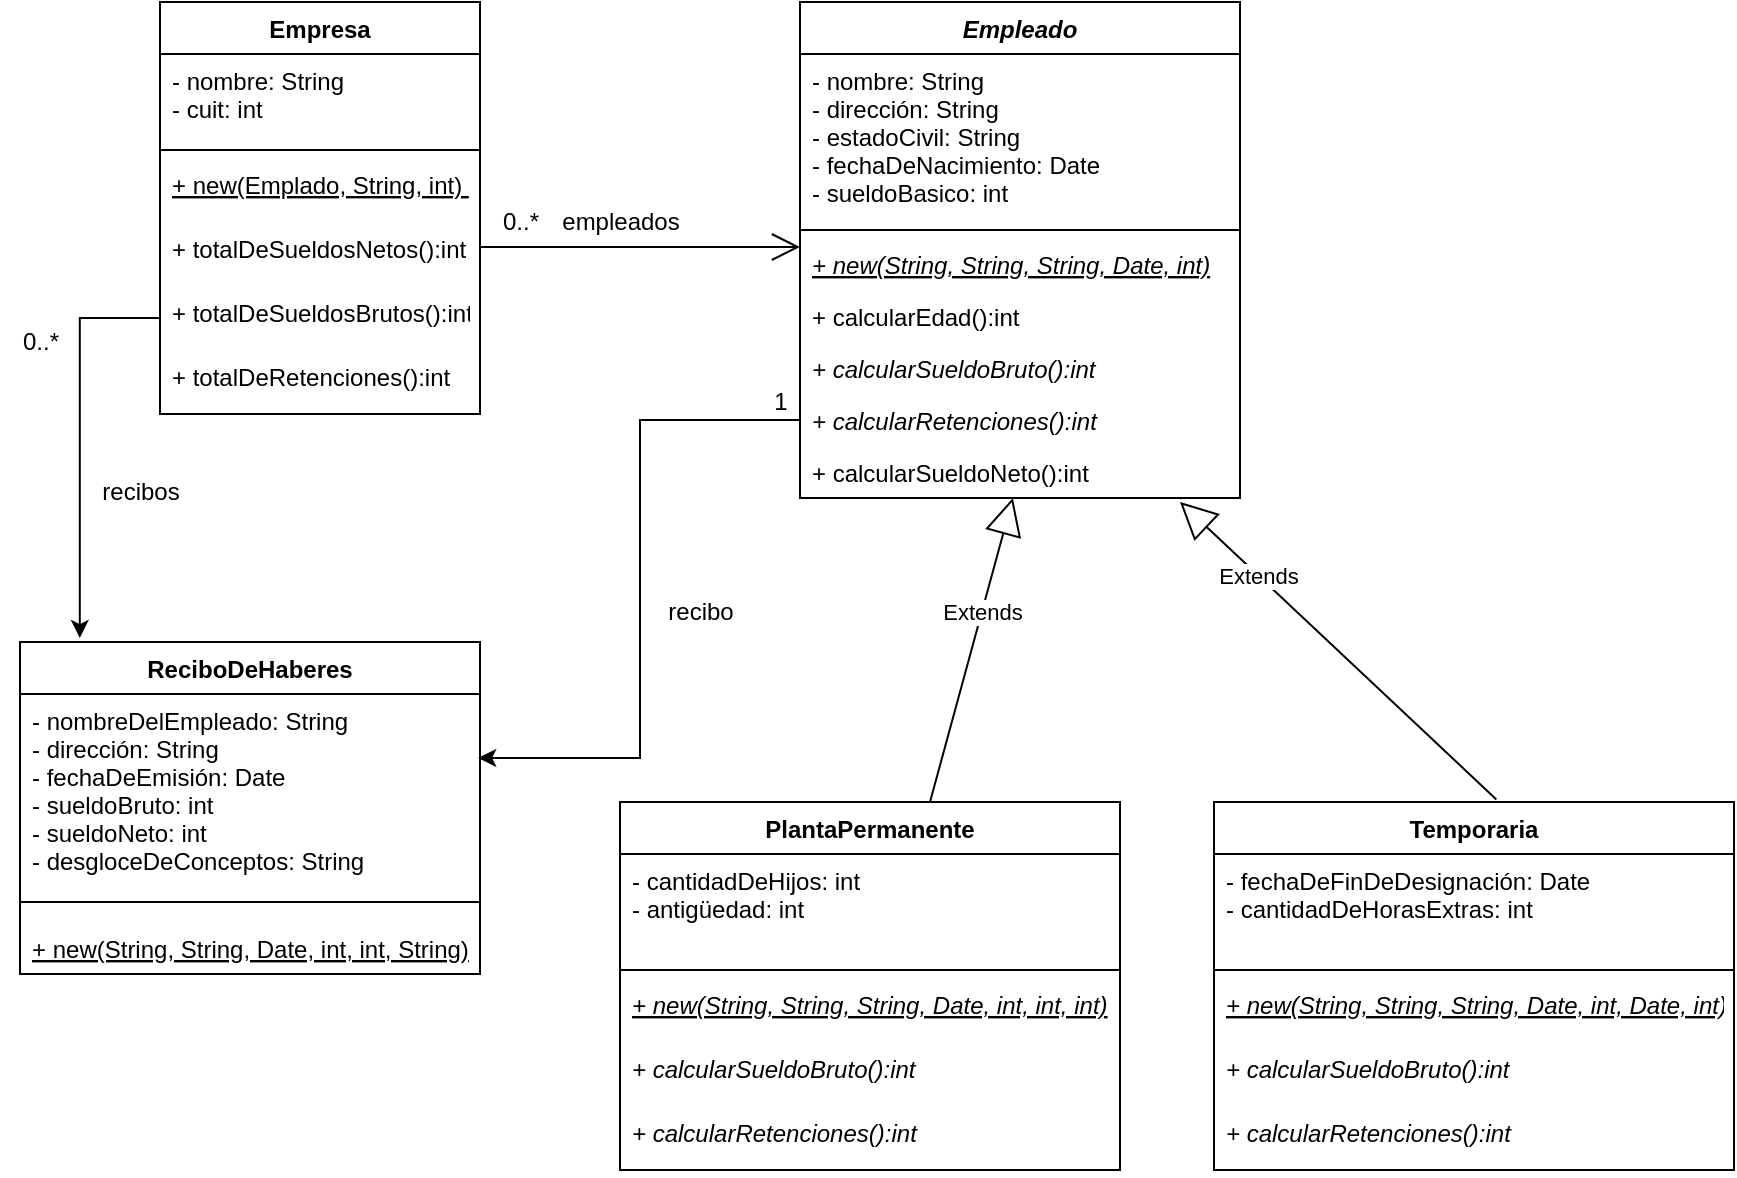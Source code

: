 <mxfile version="20.2.7" type="github">
  <diagram id="Ps4Gi2olXtC4p8bb6u-N" name="Página-1">
    <mxGraphModel dx="1695" dy="450" grid="1" gridSize="10" guides="1" tooltips="1" connect="1" arrows="1" fold="1" page="1" pageScale="1" pageWidth="827" pageHeight="1169" math="0" shadow="0">
      <root>
        <mxCell id="0" />
        <mxCell id="1" parent="0" />
        <mxCell id="JwWYeNIe6zn2I5OlYumR-1" value="Empresa" style="swimlane;fontStyle=1;align=center;verticalAlign=top;childLayout=stackLayout;horizontal=1;startSize=26;horizontalStack=0;resizeParent=1;resizeParentMax=0;resizeLast=0;collapsible=1;marginBottom=0;" parent="1" vertex="1">
          <mxGeometry x="40" y="40" width="160" height="206" as="geometry" />
        </mxCell>
        <mxCell id="JwWYeNIe6zn2I5OlYumR-2" value="- nombre: String&#xa;- cuit: int&#xa;" style="text;strokeColor=none;fillColor=none;align=left;verticalAlign=top;spacingLeft=4;spacingRight=4;overflow=hidden;rotatable=0;points=[[0,0.5],[1,0.5]];portConstraint=eastwest;" parent="JwWYeNIe6zn2I5OlYumR-1" vertex="1">
          <mxGeometry y="26" width="160" height="44" as="geometry" />
        </mxCell>
        <mxCell id="JwWYeNIe6zn2I5OlYumR-3" value="" style="line;strokeWidth=1;fillColor=none;align=left;verticalAlign=middle;spacingTop=-1;spacingLeft=3;spacingRight=3;rotatable=0;labelPosition=right;points=[];portConstraint=eastwest;" parent="JwWYeNIe6zn2I5OlYumR-1" vertex="1">
          <mxGeometry y="70" width="160" height="8" as="geometry" />
        </mxCell>
        <mxCell id="JwWYeNIe6zn2I5OlYumR-4" value="+ new(Emplado, String, int) &#xa;   &#xa;" style="text;strokeColor=none;fillColor=none;align=left;verticalAlign=top;spacingLeft=4;spacingRight=4;overflow=hidden;rotatable=0;points=[[0,0.5],[1,0.5]];portConstraint=eastwest;fontStyle=4" parent="JwWYeNIe6zn2I5OlYumR-1" vertex="1">
          <mxGeometry y="78" width="160" height="32" as="geometry" />
        </mxCell>
        <mxCell id="tTE6m5quFMN1DRPSZeRv-21" value="+ totalDeSueldosNetos():int&#xa;" style="text;strokeColor=none;fillColor=none;align=left;verticalAlign=top;spacingLeft=4;spacingRight=4;overflow=hidden;rotatable=0;points=[[0,0.5],[1,0.5]];portConstraint=eastwest;fontStyle=0" parent="JwWYeNIe6zn2I5OlYumR-1" vertex="1">
          <mxGeometry y="110" width="160" height="32" as="geometry" />
        </mxCell>
        <mxCell id="tTE6m5quFMN1DRPSZeRv-22" value="+ totalDeSueldosBrutos():int&#xa;" style="text;strokeColor=none;fillColor=none;align=left;verticalAlign=top;spacingLeft=4;spacingRight=4;overflow=hidden;rotatable=0;points=[[0,0.5],[1,0.5]];portConstraint=eastwest;fontStyle=0" parent="JwWYeNIe6zn2I5OlYumR-1" vertex="1">
          <mxGeometry y="142" width="160" height="32" as="geometry" />
        </mxCell>
        <mxCell id="tTE6m5quFMN1DRPSZeRv-23" value="+ totalDeRetenciones():int&#xa;" style="text;strokeColor=none;fillColor=none;align=left;verticalAlign=top;spacingLeft=4;spacingRight=4;overflow=hidden;rotatable=0;points=[[0,0.5],[1,0.5]];portConstraint=eastwest;fontStyle=0" parent="JwWYeNIe6zn2I5OlYumR-1" vertex="1">
          <mxGeometry y="174" width="160" height="32" as="geometry" />
        </mxCell>
        <mxCell id="JwWYeNIe6zn2I5OlYumR-20" value="" style="endArrow=open;endFill=1;endSize=12;html=1;rounded=0;" parent="1" edge="1">
          <mxGeometry width="160" relative="1" as="geometry">
            <mxPoint x="200" y="162.5" as="sourcePoint" />
            <mxPoint x="360" y="162.5" as="targetPoint" />
          </mxGeometry>
        </mxCell>
        <mxCell id="JwWYeNIe6zn2I5OlYumR-22" value="empleados" style="text;html=1;align=center;verticalAlign=middle;resizable=0;points=[];autosize=1;strokeColor=none;fillColor=none;" parent="1" vertex="1">
          <mxGeometry x="230" y="135" width="80" height="30" as="geometry" />
        </mxCell>
        <mxCell id="JwWYeNIe6zn2I5OlYumR-23" value="0..*" style="text;html=1;align=center;verticalAlign=middle;resizable=0;points=[];autosize=1;strokeColor=none;fillColor=none;" parent="1" vertex="1">
          <mxGeometry x="200" y="135" width="40" height="30" as="geometry" />
        </mxCell>
        <mxCell id="eOfQtxofEK8c-xlT3uKf-5" value="PlantaPermanente" style="swimlane;fontStyle=1;align=center;verticalAlign=top;childLayout=stackLayout;horizontal=1;startSize=26;horizontalStack=0;resizeParent=1;resizeParentMax=0;resizeLast=0;collapsible=1;marginBottom=0;" parent="1" vertex="1">
          <mxGeometry x="270" y="440" width="250" height="184" as="geometry" />
        </mxCell>
        <mxCell id="eOfQtxofEK8c-xlT3uKf-6" value="- cantidadDeHijos: int&#xa;- antigüedad: int&#xa;" style="text;strokeColor=none;fillColor=none;align=left;verticalAlign=top;spacingLeft=4;spacingRight=4;overflow=hidden;rotatable=0;points=[[0,0.5],[1,0.5]];portConstraint=eastwest;" parent="eOfQtxofEK8c-xlT3uKf-5" vertex="1">
          <mxGeometry y="26" width="250" height="54" as="geometry" />
        </mxCell>
        <mxCell id="eOfQtxofEK8c-xlT3uKf-7" value="" style="line;strokeWidth=1;fillColor=none;align=left;verticalAlign=middle;spacingTop=-1;spacingLeft=3;spacingRight=3;rotatable=0;labelPosition=right;points=[];portConstraint=eastwest;" parent="eOfQtxofEK8c-xlT3uKf-5" vertex="1">
          <mxGeometry y="80" width="250" height="8" as="geometry" />
        </mxCell>
        <mxCell id="eOfQtxofEK8c-xlT3uKf-8" value="+ new(String, String, String, Date, int, int, int)&#xa;" style="text;strokeColor=none;fillColor=none;align=left;verticalAlign=top;spacingLeft=4;spacingRight=4;overflow=hidden;rotatable=0;points=[[0,0.5],[1,0.5]];portConstraint=eastwest;fontStyle=6" parent="eOfQtxofEK8c-xlT3uKf-5" vertex="1">
          <mxGeometry y="88" width="250" height="32" as="geometry" />
        </mxCell>
        <mxCell id="tTE6m5quFMN1DRPSZeRv-11" value="+ calcularSueldoBruto():int&#xa;" style="text;strokeColor=none;fillColor=none;align=left;verticalAlign=top;spacingLeft=4;spacingRight=4;overflow=hidden;rotatable=0;points=[[0,0.5],[1,0.5]];portConstraint=eastwest;fontStyle=2" parent="eOfQtxofEK8c-xlT3uKf-5" vertex="1">
          <mxGeometry y="120" width="250" height="32" as="geometry" />
        </mxCell>
        <mxCell id="tTE6m5quFMN1DRPSZeRv-14" value="+ calcularRetenciones():int&#xa;" style="text;strokeColor=none;fillColor=none;align=left;verticalAlign=top;spacingLeft=4;spacingRight=4;overflow=hidden;rotatable=0;points=[[0,0.5],[1,0.5]];portConstraint=eastwest;fontStyle=2" parent="eOfQtxofEK8c-xlT3uKf-5" vertex="1">
          <mxGeometry y="152" width="250" height="32" as="geometry" />
        </mxCell>
        <mxCell id="eOfQtxofEK8c-xlT3uKf-9" value="Temporaria" style="swimlane;fontStyle=1;align=center;verticalAlign=top;childLayout=stackLayout;horizontal=1;startSize=26;horizontalStack=0;resizeParent=1;resizeParentMax=0;resizeLast=0;collapsible=1;marginBottom=0;" parent="1" vertex="1">
          <mxGeometry x="567" y="440" width="260" height="184" as="geometry" />
        </mxCell>
        <mxCell id="eOfQtxofEK8c-xlT3uKf-10" value="- fechaDeFinDeDesignación: Date&#xa;- cantidadDeHorasExtras: int&#xa;&#xa;" style="text;strokeColor=none;fillColor=none;align=left;verticalAlign=top;spacingLeft=4;spacingRight=4;overflow=hidden;rotatable=0;points=[[0,0.5],[1,0.5]];portConstraint=eastwest;" parent="eOfQtxofEK8c-xlT3uKf-9" vertex="1">
          <mxGeometry y="26" width="260" height="54" as="geometry" />
        </mxCell>
        <mxCell id="eOfQtxofEK8c-xlT3uKf-11" value="" style="line;strokeWidth=1;fillColor=none;align=left;verticalAlign=middle;spacingTop=-1;spacingLeft=3;spacingRight=3;rotatable=0;labelPosition=right;points=[];portConstraint=eastwest;" parent="eOfQtxofEK8c-xlT3uKf-9" vertex="1">
          <mxGeometry y="80" width="260" height="8" as="geometry" />
        </mxCell>
        <mxCell id="eOfQtxofEK8c-xlT3uKf-12" value="+ new(String, String, String, Date, int, Date, int)&#xa;" style="text;strokeColor=none;fillColor=none;align=left;verticalAlign=top;spacingLeft=4;spacingRight=4;overflow=hidden;rotatable=0;points=[[0,0.5],[1,0.5]];portConstraint=eastwest;fontStyle=6" parent="eOfQtxofEK8c-xlT3uKf-9" vertex="1">
          <mxGeometry y="88" width="260" height="32" as="geometry" />
        </mxCell>
        <mxCell id="tTE6m5quFMN1DRPSZeRv-12" value="+ calcularSueldoBruto():int" style="text;strokeColor=none;fillColor=none;align=left;verticalAlign=top;spacingLeft=4;spacingRight=4;overflow=hidden;rotatable=0;points=[[0,0.5],[1,0.5]];portConstraint=eastwest;fontStyle=2" parent="eOfQtxofEK8c-xlT3uKf-9" vertex="1">
          <mxGeometry y="120" width="260" height="32" as="geometry" />
        </mxCell>
        <mxCell id="tTE6m5quFMN1DRPSZeRv-15" value="+ calcularRetenciones():int" style="text;strokeColor=none;fillColor=none;align=left;verticalAlign=top;spacingLeft=4;spacingRight=4;overflow=hidden;rotatable=0;points=[[0,0.5],[1,0.5]];portConstraint=eastwest;fontStyle=2" parent="eOfQtxofEK8c-xlT3uKf-9" vertex="1">
          <mxGeometry y="152" width="260" height="32" as="geometry" />
        </mxCell>
        <mxCell id="eOfQtxofEK8c-xlT3uKf-18" value="Extends" style="endArrow=block;endSize=16;endFill=0;html=1;rounded=0;exitX=0.62;exitY=0;exitDx=0;exitDy=0;exitPerimeter=0;" parent="1" source="eOfQtxofEK8c-xlT3uKf-5" target="tTE6m5quFMN1DRPSZeRv-16" edge="1">
          <mxGeometry x="0.25" width="160" relative="1" as="geometry">
            <mxPoint x="330" y="370" as="sourcePoint" />
            <mxPoint x="420" y="240" as="targetPoint" />
            <Array as="points" />
            <mxPoint as="offset" />
          </mxGeometry>
        </mxCell>
        <mxCell id="eOfQtxofEK8c-xlT3uKf-19" value="Extends" style="endArrow=block;endSize=16;endFill=0;html=1;rounded=0;exitX=0.543;exitY=-0.007;exitDx=0;exitDy=0;exitPerimeter=0;" parent="1" source="eOfQtxofEK8c-xlT3uKf-9" edge="1">
          <mxGeometry x="0.5" width="160" relative="1" as="geometry">
            <mxPoint x="660" y="340" as="sourcePoint" />
            <mxPoint x="550" y="290" as="targetPoint" />
            <Array as="points" />
            <mxPoint as="offset" />
          </mxGeometry>
        </mxCell>
        <mxCell id="tTE6m5quFMN1DRPSZeRv-3" value="Empleado" style="swimlane;fontStyle=3;align=center;verticalAlign=top;childLayout=stackLayout;horizontal=1;startSize=26;horizontalStack=0;resizeParent=1;resizeParentMax=0;resizeLast=0;collapsible=1;marginBottom=0;" parent="1" vertex="1">
          <mxGeometry x="360" y="40" width="220" height="248" as="geometry" />
        </mxCell>
        <mxCell id="tTE6m5quFMN1DRPSZeRv-4" value="- nombre: String&#xa;- dirección: String&#xa;- estadoCivil: String&#xa;- fechaDeNacimiento: Date&#xa;- sueldoBasico: int" style="text;strokeColor=none;fillColor=none;align=left;verticalAlign=top;spacingLeft=4;spacingRight=4;overflow=hidden;rotatable=0;points=[[0,0.5],[1,0.5]];portConstraint=eastwest;" parent="tTE6m5quFMN1DRPSZeRv-3" vertex="1">
          <mxGeometry y="26" width="220" height="84" as="geometry" />
        </mxCell>
        <mxCell id="tTE6m5quFMN1DRPSZeRv-5" value="" style="line;strokeWidth=1;fillColor=none;align=left;verticalAlign=middle;spacingTop=-1;spacingLeft=3;spacingRight=3;rotatable=0;labelPosition=right;points=[];portConstraint=eastwest;" parent="tTE6m5quFMN1DRPSZeRv-3" vertex="1">
          <mxGeometry y="110" width="220" height="8" as="geometry" />
        </mxCell>
        <mxCell id="tTE6m5quFMN1DRPSZeRv-6" value="+ new(String, String, String, Date, int)&#xa;" style="text;strokeColor=none;fillColor=none;align=left;verticalAlign=top;spacingLeft=4;spacingRight=4;overflow=hidden;rotatable=0;points=[[0,0.5],[1,0.5]];portConstraint=eastwest;fontStyle=6" parent="tTE6m5quFMN1DRPSZeRv-3" vertex="1">
          <mxGeometry y="118" width="220" height="26" as="geometry" />
        </mxCell>
        <mxCell id="tTE6m5quFMN1DRPSZeRv-9" value="+ calcularEdad():int" style="text;strokeColor=none;fillColor=none;align=left;verticalAlign=top;spacingLeft=4;spacingRight=4;overflow=hidden;rotatable=0;points=[[0,0.5],[1,0.5]];portConstraint=eastwest;fontStyle=0" parent="tTE6m5quFMN1DRPSZeRv-3" vertex="1">
          <mxGeometry y="144" width="220" height="26" as="geometry" />
        </mxCell>
        <mxCell id="tTE6m5quFMN1DRPSZeRv-10" value="+ calcularSueldoBruto():int" style="text;strokeColor=none;fillColor=none;align=left;verticalAlign=top;spacingLeft=4;spacingRight=4;overflow=hidden;rotatable=0;points=[[0,0.5],[1,0.5]];portConstraint=eastwest;fontStyle=2" parent="tTE6m5quFMN1DRPSZeRv-3" vertex="1">
          <mxGeometry y="170" width="220" height="26" as="geometry" />
        </mxCell>
        <mxCell id="tTE6m5quFMN1DRPSZeRv-13" value="+ calcularRetenciones():int" style="text;strokeColor=none;fillColor=none;align=left;verticalAlign=top;spacingLeft=4;spacingRight=4;overflow=hidden;rotatable=0;points=[[0,0.5],[1,0.5]];portConstraint=eastwest;fontStyle=2" parent="tTE6m5quFMN1DRPSZeRv-3" vertex="1">
          <mxGeometry y="196" width="220" height="26" as="geometry" />
        </mxCell>
        <mxCell id="tTE6m5quFMN1DRPSZeRv-16" value="+ calcularSueldoNeto():int&#xa;" style="text;strokeColor=none;fillColor=none;align=left;verticalAlign=top;spacingLeft=4;spacingRight=4;overflow=hidden;rotatable=0;points=[[0,0.5],[1,0.5]];portConstraint=eastwest;fontStyle=0" parent="tTE6m5quFMN1DRPSZeRv-3" vertex="1">
          <mxGeometry y="222" width="220" height="26" as="geometry" />
        </mxCell>
        <mxCell id="tTE6m5quFMN1DRPSZeRv-17" value="ReciboDeHaberes" style="swimlane;fontStyle=1;align=center;verticalAlign=top;childLayout=stackLayout;horizontal=1;startSize=26;horizontalStack=0;resizeParent=1;resizeParentMax=0;resizeLast=0;collapsible=1;marginBottom=0;" parent="1" vertex="1">
          <mxGeometry x="-30" y="360" width="230" height="166" as="geometry" />
        </mxCell>
        <mxCell id="tTE6m5quFMN1DRPSZeRv-18" value="- nombreDelEmpleado: String&#xa;- dirección: String&#xa;- fechaDeEmisión: Date&#xa;- sueldoBruto: int&#xa;- sueldoNeto: int&#xa;- desgloceDeConceptos: String&#xa;&#xa;" style="text;strokeColor=none;fillColor=none;align=left;verticalAlign=top;spacingLeft=4;spacingRight=4;overflow=hidden;rotatable=0;points=[[0,0.5],[1,0.5]];portConstraint=eastwest;" parent="tTE6m5quFMN1DRPSZeRv-17" vertex="1">
          <mxGeometry y="26" width="230" height="94" as="geometry" />
        </mxCell>
        <mxCell id="tTE6m5quFMN1DRPSZeRv-19" value="" style="line;strokeWidth=1;fillColor=none;align=left;verticalAlign=middle;spacingTop=-1;spacingLeft=3;spacingRight=3;rotatable=0;labelPosition=right;points=[];portConstraint=eastwest;" parent="tTE6m5quFMN1DRPSZeRv-17" vertex="1">
          <mxGeometry y="120" width="230" height="20" as="geometry" />
        </mxCell>
        <mxCell id="tTE6m5quFMN1DRPSZeRv-20" value="+ new(String, String, Date, int, int, String)&#xa;" style="text;strokeColor=none;fillColor=none;align=left;verticalAlign=top;spacingLeft=4;spacingRight=4;overflow=hidden;rotatable=0;points=[[0,0.5],[1,0.5]];portConstraint=eastwest;fontStyle=4" parent="tTE6m5quFMN1DRPSZeRv-17" vertex="1">
          <mxGeometry y="140" width="230" height="26" as="geometry" />
        </mxCell>
        <mxCell id="tTE6m5quFMN1DRPSZeRv-32" style="edgeStyle=orthogonalEdgeStyle;rounded=0;orthogonalLoop=1;jettySize=auto;html=1;entryX=0.13;entryY=-0.012;entryDx=0;entryDy=0;entryPerimeter=0;" parent="1" source="tTE6m5quFMN1DRPSZeRv-22" target="tTE6m5quFMN1DRPSZeRv-17" edge="1">
          <mxGeometry relative="1" as="geometry" />
        </mxCell>
        <mxCell id="tTE6m5quFMN1DRPSZeRv-33" style="edgeStyle=orthogonalEdgeStyle;rounded=0;orthogonalLoop=1;jettySize=auto;html=1;entryX=0.996;entryY=0.34;entryDx=0;entryDy=0;entryPerimeter=0;" parent="1" source="tTE6m5quFMN1DRPSZeRv-13" target="tTE6m5quFMN1DRPSZeRv-18" edge="1">
          <mxGeometry relative="1" as="geometry" />
        </mxCell>
        <mxCell id="tTE6m5quFMN1DRPSZeRv-34" value="recibos&lt;br&gt;" style="text;html=1;align=center;verticalAlign=middle;resizable=0;points=[];autosize=1;strokeColor=none;fillColor=none;" parent="1" vertex="1">
          <mxGeometry y="270" width="60" height="30" as="geometry" />
        </mxCell>
        <mxCell id="tTE6m5quFMN1DRPSZeRv-35" value="0..*" style="text;html=1;align=center;verticalAlign=middle;resizable=0;points=[];autosize=1;strokeColor=none;fillColor=none;" parent="1" vertex="1">
          <mxGeometry x="-40" y="195" width="40" height="30" as="geometry" />
        </mxCell>
        <mxCell id="tTE6m5quFMN1DRPSZeRv-36" value="recibo" style="text;html=1;align=center;verticalAlign=middle;resizable=0;points=[];autosize=1;strokeColor=none;fillColor=none;" parent="1" vertex="1">
          <mxGeometry x="280" y="330" width="60" height="30" as="geometry" />
        </mxCell>
        <mxCell id="tTE6m5quFMN1DRPSZeRv-37" value="1" style="text;html=1;align=center;verticalAlign=middle;resizable=0;points=[];autosize=1;strokeColor=none;fillColor=none;" parent="1" vertex="1">
          <mxGeometry x="335" y="225" width="30" height="30" as="geometry" />
        </mxCell>
      </root>
    </mxGraphModel>
  </diagram>
</mxfile>

